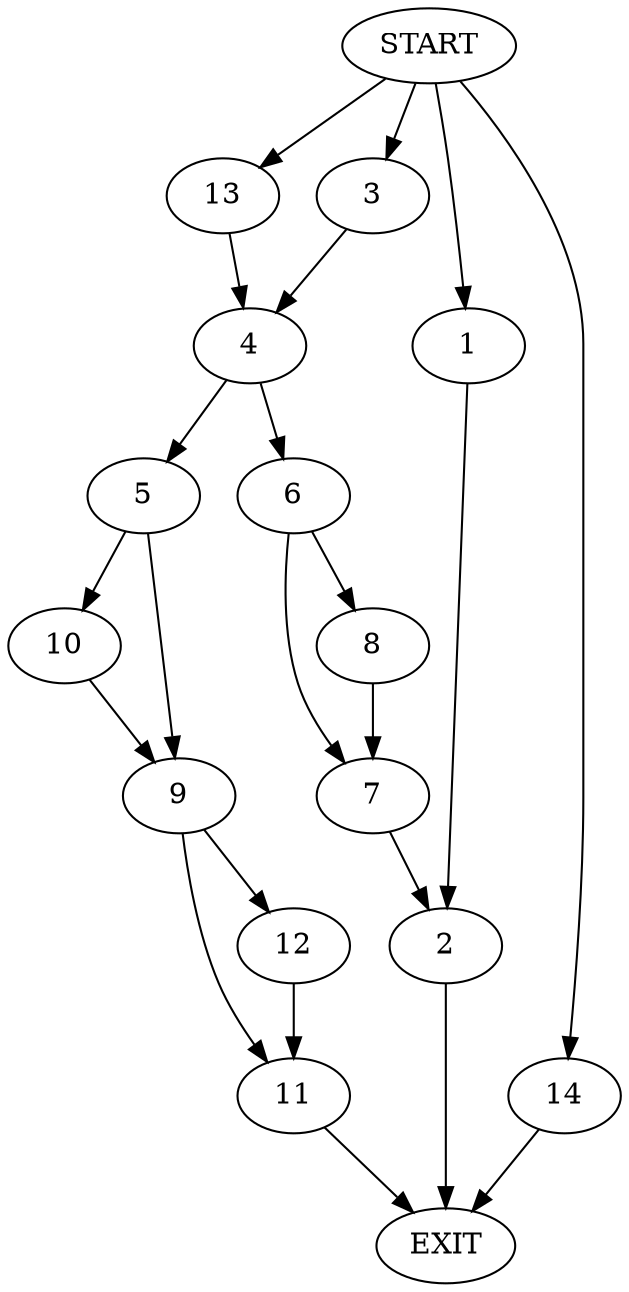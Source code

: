digraph {
0 [label="START"]
15 [label="EXIT"]
0 -> 1
1 -> 2
2 -> 15
0 -> 3
3 -> 4
4 -> 5
4 -> 6
6 -> 7
6 -> 8
5 -> 9
5 -> 10
10 -> 9
9 -> 11
9 -> 12
11 -> 15
12 -> 11
0 -> 13
13 -> 4
7 -> 2
8 -> 7
0 -> 14
14 -> 15
}
